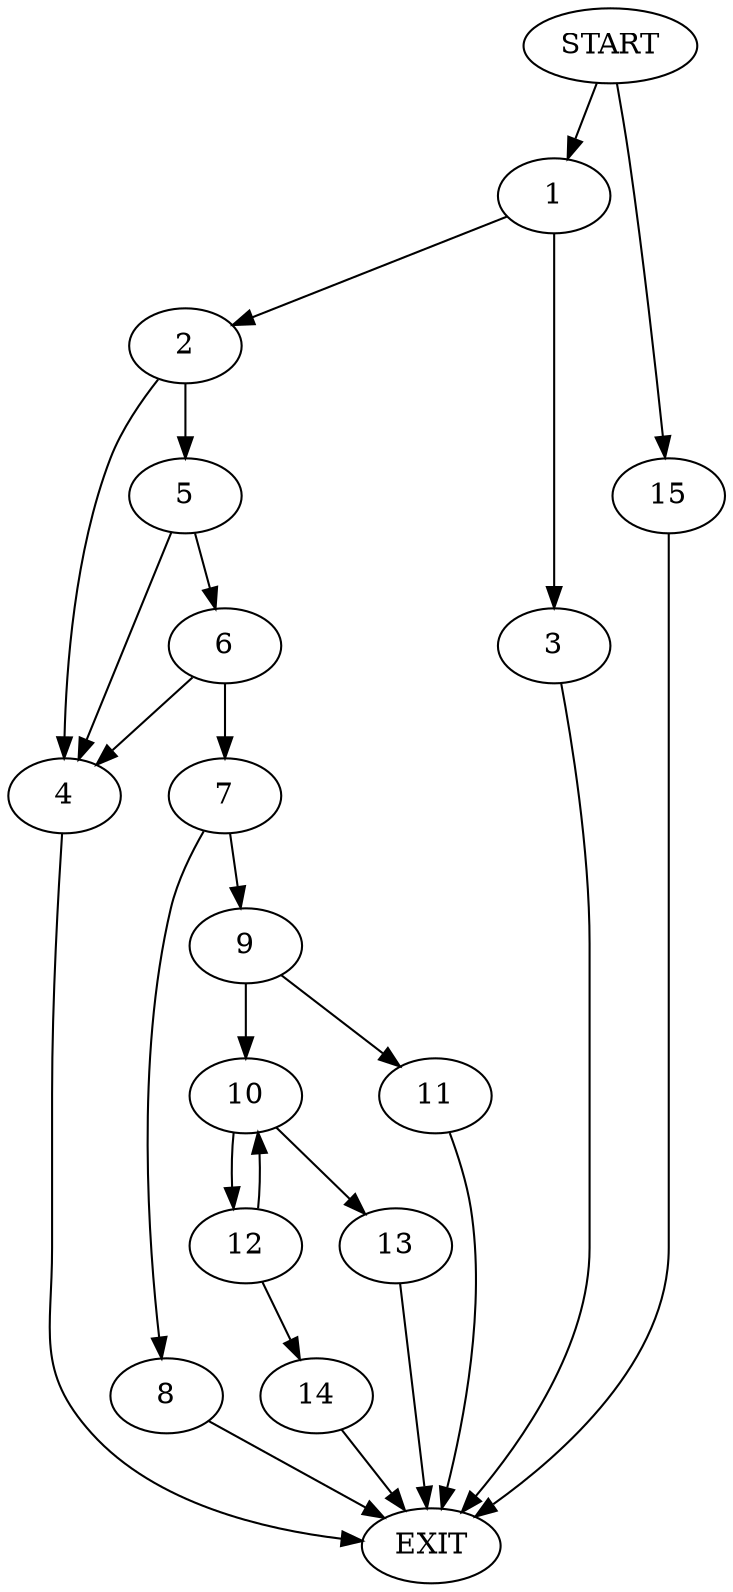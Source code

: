 digraph {
0 [label="START"]
16 [label="EXIT"]
0 -> 1
1 -> 2
1 -> 3
2 -> 4
2 -> 5
3 -> 16
4 -> 16
5 -> 4
5 -> 6
6 -> 4
6 -> 7
7 -> 8
7 -> 9
8 -> 16
9 -> 10
9 -> 11
10 -> 12
10 -> 13
11 -> 16
13 -> 16
12 -> 10
12 -> 14
14 -> 16
0 -> 15
15 -> 16
}
